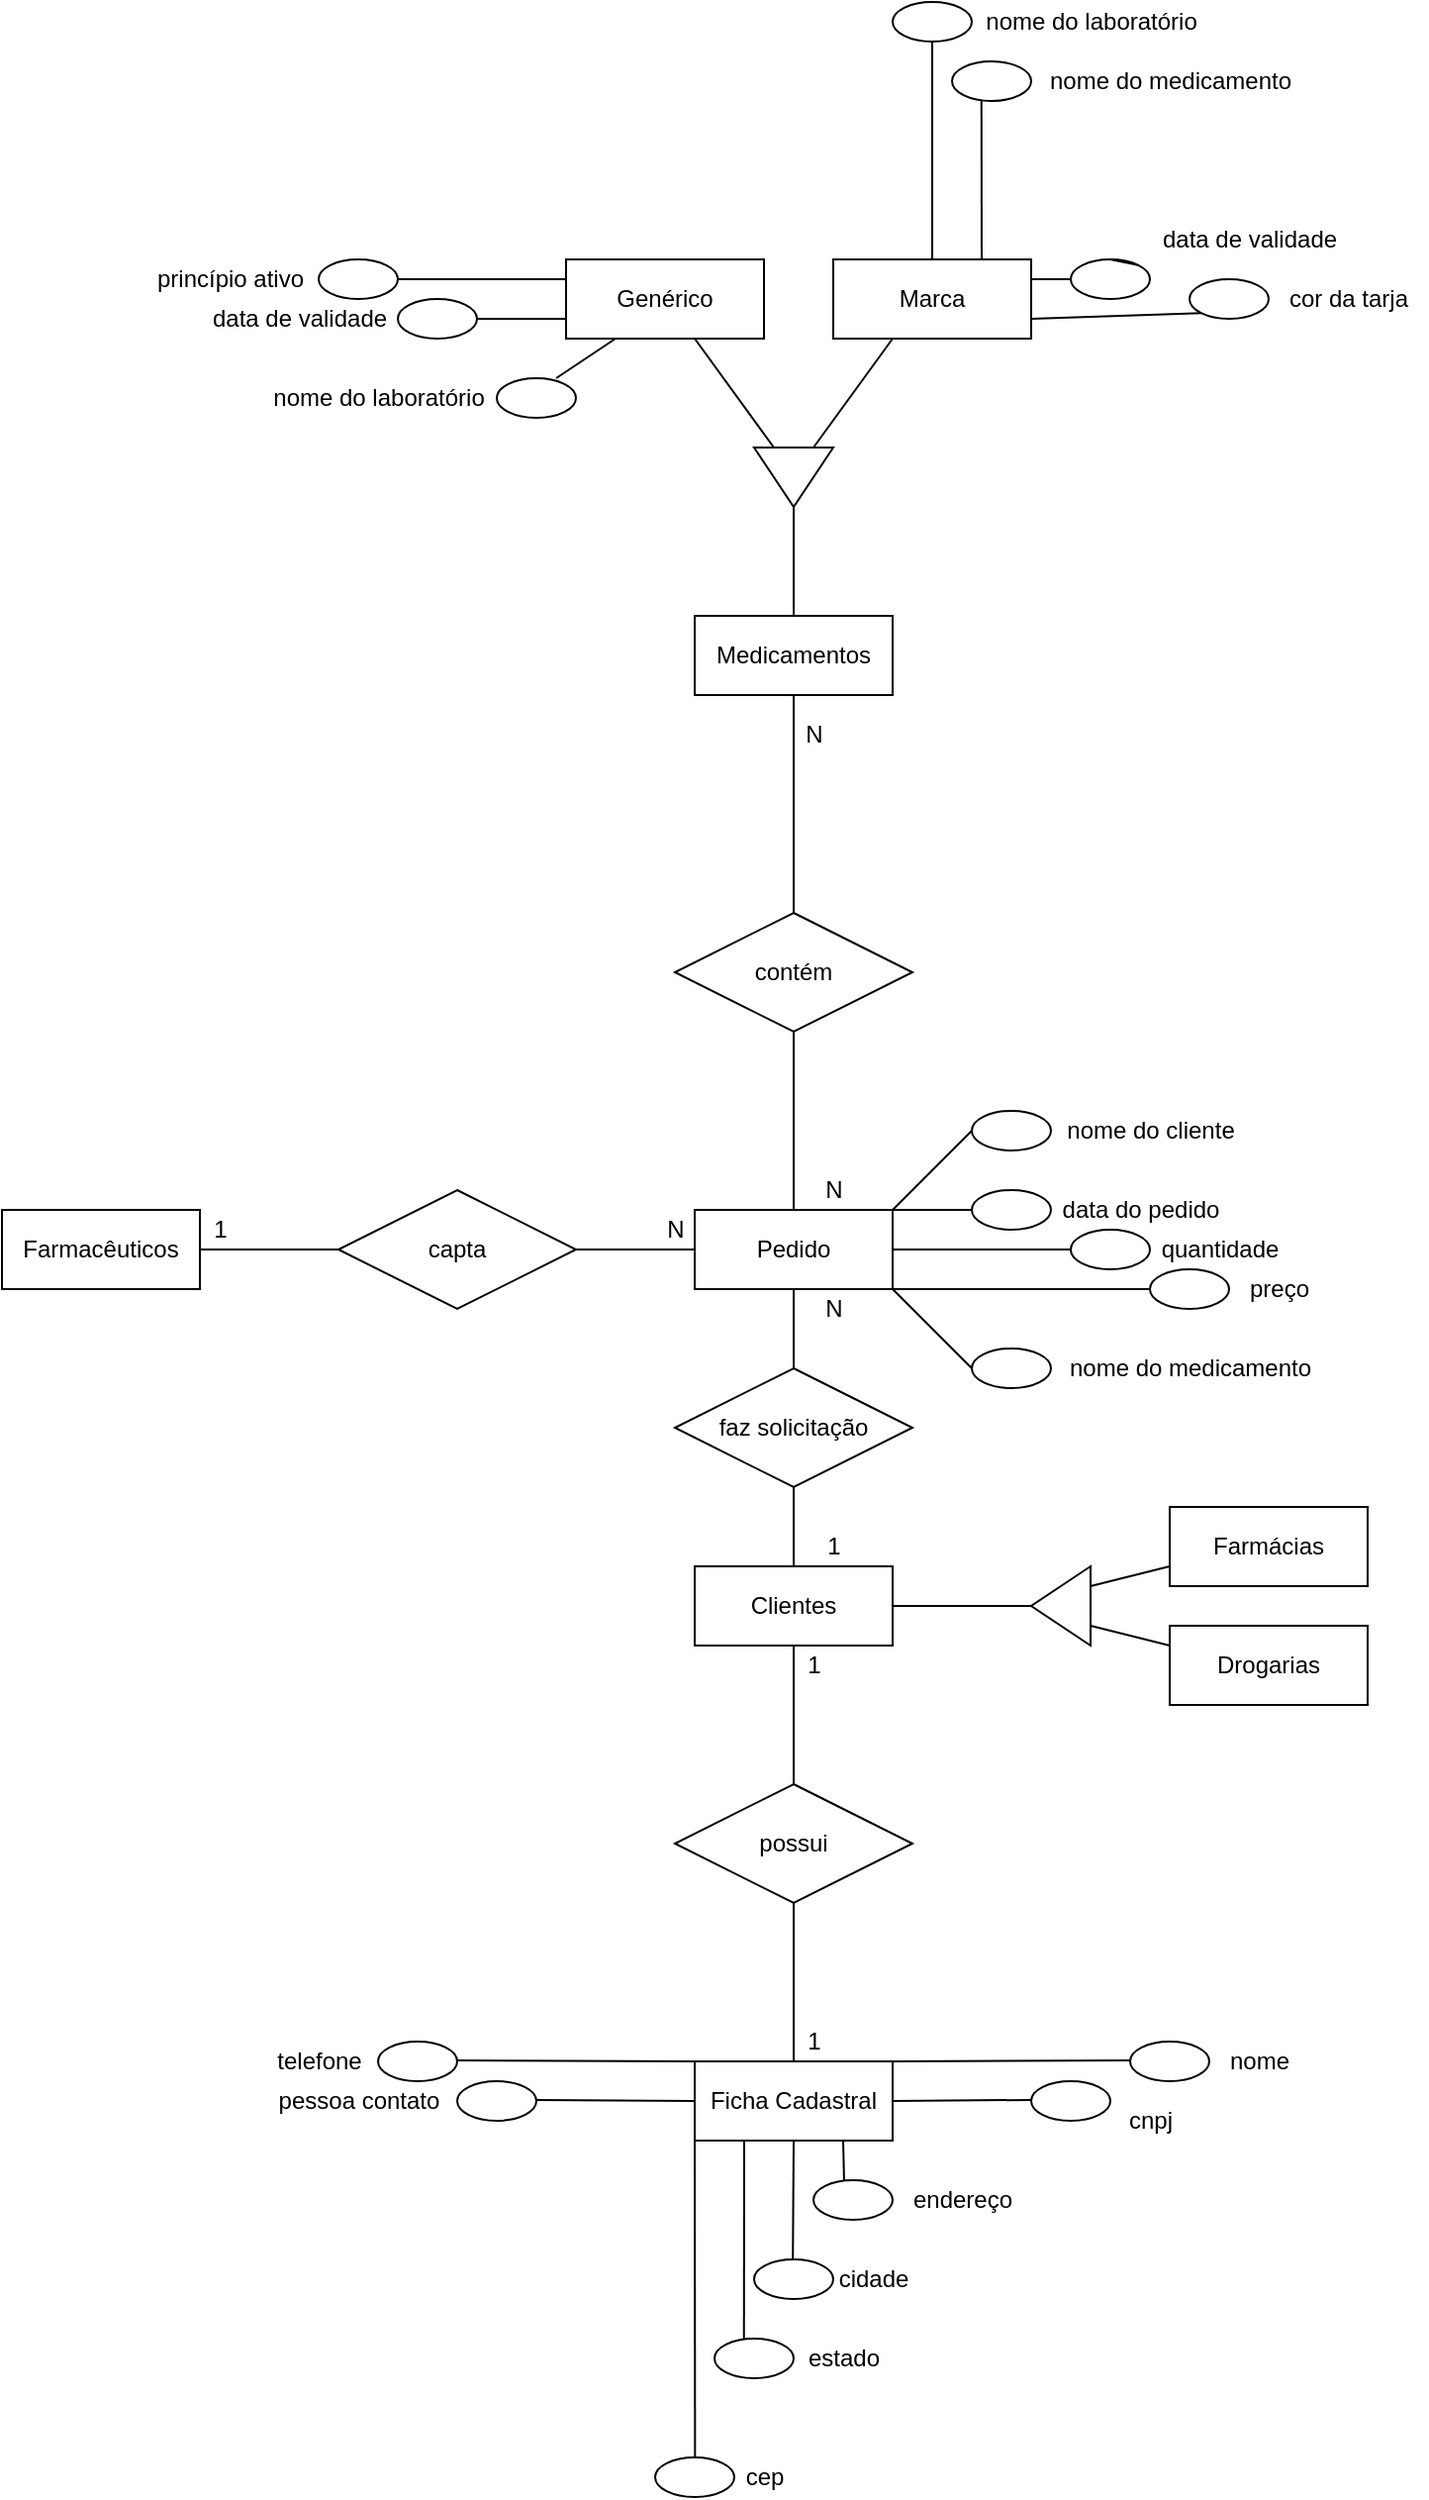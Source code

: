 <mxfile version="15.3.2" type="github">
  <diagram id="R2lEEEUBdFMjLlhIrx00" name="Page-1">
    <mxGraphModel dx="868" dy="1582" grid="1" gridSize="10" guides="1" tooltips="1" connect="1" arrows="1" fold="1" page="1" pageScale="1" pageWidth="850" pageHeight="1100" math="0" shadow="0" extFonts="Permanent Marker^https://fonts.googleapis.com/css?family=Permanent+Marker">
      <root>
        <mxCell id="0" />
        <mxCell id="1" parent="0" />
        <mxCell id="SL9Pmq_FGMzBkLCpXPil-29" style="edgeStyle=none;rounded=0;orthogonalLoop=1;jettySize=auto;html=1;exitX=1;exitY=0.5;exitDx=0;exitDy=0;entryX=0;entryY=0.5;entryDx=0;entryDy=0;endArrow=none;endFill=0;" edge="1" parent="1" source="SL9Pmq_FGMzBkLCpXPil-5" target="SL9Pmq_FGMzBkLCpXPil-28">
          <mxGeometry relative="1" as="geometry" />
        </mxCell>
        <mxCell id="SL9Pmq_FGMzBkLCpXPil-5" value="Farmacêuticos" style="whiteSpace=wrap;html=1;align=center;" vertex="1" parent="1">
          <mxGeometry x="140" y="-140" width="100" height="40" as="geometry" />
        </mxCell>
        <mxCell id="SL9Pmq_FGMzBkLCpXPil-11" style="edgeStyle=orthogonalEdgeStyle;rounded=0;orthogonalLoop=1;jettySize=auto;html=1;exitX=1;exitY=0.5;exitDx=0;exitDy=0;entryX=1;entryY=0.5;entryDx=0;entryDy=0;endArrow=none;endFill=0;" edge="1" parent="1" source="SL9Pmq_FGMzBkLCpXPil-6" target="SL9Pmq_FGMzBkLCpXPil-10">
          <mxGeometry relative="1" as="geometry" />
        </mxCell>
        <mxCell id="SL9Pmq_FGMzBkLCpXPil-22" style="edgeStyle=none;rounded=0;orthogonalLoop=1;jettySize=auto;html=1;exitX=0.5;exitY=1;exitDx=0;exitDy=0;entryX=0.5;entryY=0;entryDx=0;entryDy=0;endArrow=none;endFill=0;" edge="1" parent="1" source="SL9Pmq_FGMzBkLCpXPil-6" target="SL9Pmq_FGMzBkLCpXPil-20">
          <mxGeometry relative="1" as="geometry" />
        </mxCell>
        <mxCell id="SL9Pmq_FGMzBkLCpXPil-6" value="Clientes" style="whiteSpace=wrap;html=1;align=center;" vertex="1" parent="1">
          <mxGeometry x="490" y="40" width="100" height="40" as="geometry" />
        </mxCell>
        <mxCell id="SL9Pmq_FGMzBkLCpXPil-15" style="rounded=0;orthogonalLoop=1;jettySize=auto;html=1;exitX=0;exitY=0.75;exitDx=0;exitDy=0;entryX=0;entryY=0.75;entryDx=0;entryDy=0;endArrow=none;endFill=0;" edge="1" parent="1" source="SL9Pmq_FGMzBkLCpXPil-10" target="SL9Pmq_FGMzBkLCpXPil-12">
          <mxGeometry relative="1" as="geometry" />
        </mxCell>
        <mxCell id="SL9Pmq_FGMzBkLCpXPil-17" style="edgeStyle=none;rounded=0;orthogonalLoop=1;jettySize=auto;html=1;exitX=0;exitY=0.25;exitDx=0;exitDy=0;entryX=0;entryY=0.25;entryDx=0;entryDy=0;endArrow=none;endFill=0;" edge="1" parent="1" source="SL9Pmq_FGMzBkLCpXPil-10" target="SL9Pmq_FGMzBkLCpXPil-13">
          <mxGeometry relative="1" as="geometry" />
        </mxCell>
        <mxCell id="SL9Pmq_FGMzBkLCpXPil-10" value="" style="triangle;whiteSpace=wrap;html=1;direction=west;" vertex="1" parent="1">
          <mxGeometry x="660" y="40" width="30" height="40" as="geometry" />
        </mxCell>
        <mxCell id="SL9Pmq_FGMzBkLCpXPil-12" value="Farmácias" style="whiteSpace=wrap;html=1;align=center;" vertex="1" parent="1">
          <mxGeometry x="730" y="10" width="100" height="40" as="geometry" />
        </mxCell>
        <mxCell id="SL9Pmq_FGMzBkLCpXPil-13" value="Drogarias" style="whiteSpace=wrap;html=1;align=center;" vertex="1" parent="1">
          <mxGeometry x="730" y="70" width="100" height="40" as="geometry" />
        </mxCell>
        <mxCell id="SL9Pmq_FGMzBkLCpXPil-23" style="edgeStyle=none;rounded=0;orthogonalLoop=1;jettySize=auto;html=1;exitX=0.5;exitY=1;exitDx=0;exitDy=0;entryX=0.5;entryY=0;entryDx=0;entryDy=0;endArrow=none;endFill=0;" edge="1" parent="1" source="SL9Pmq_FGMzBkLCpXPil-20" target="SL9Pmq_FGMzBkLCpXPil-21">
          <mxGeometry relative="1" as="geometry" />
        </mxCell>
        <mxCell id="SL9Pmq_FGMzBkLCpXPil-20" value="possui" style="shape=rhombus;perimeter=rhombusPerimeter;whiteSpace=wrap;html=1;align=center;" vertex="1" parent="1">
          <mxGeometry x="480" y="150" width="120" height="60" as="geometry" />
        </mxCell>
        <mxCell id="SL9Pmq_FGMzBkLCpXPil-44" style="edgeStyle=none;rounded=0;orthogonalLoop=1;jettySize=auto;html=1;exitX=0.25;exitY=1;exitDx=0;exitDy=0;endArrow=none;endFill=0;" edge="1" parent="1" source="SL9Pmq_FGMzBkLCpXPil-21">
          <mxGeometry relative="1" as="geometry">
            <mxPoint x="514.882" y="430" as="targetPoint" />
          </mxGeometry>
        </mxCell>
        <mxCell id="SL9Pmq_FGMzBkLCpXPil-45" style="edgeStyle=none;rounded=0;orthogonalLoop=1;jettySize=auto;html=1;exitX=0.5;exitY=1;exitDx=0;exitDy=0;endArrow=none;endFill=0;" edge="1" parent="1" source="SL9Pmq_FGMzBkLCpXPil-21">
          <mxGeometry relative="1" as="geometry">
            <mxPoint x="539.588" y="390" as="targetPoint" />
          </mxGeometry>
        </mxCell>
        <mxCell id="SL9Pmq_FGMzBkLCpXPil-46" style="edgeStyle=none;rounded=0;orthogonalLoop=1;jettySize=auto;html=1;exitX=0.75;exitY=1;exitDx=0;exitDy=0;endArrow=none;endFill=0;" edge="1" parent="1" source="SL9Pmq_FGMzBkLCpXPil-21">
          <mxGeometry relative="1" as="geometry">
            <mxPoint x="565.471" y="350" as="targetPoint" />
          </mxGeometry>
        </mxCell>
        <mxCell id="SL9Pmq_FGMzBkLCpXPil-47" style="edgeStyle=none;rounded=0;orthogonalLoop=1;jettySize=auto;html=1;exitX=0;exitY=1;exitDx=0;exitDy=0;endArrow=none;endFill=0;" edge="1" parent="1" source="SL9Pmq_FGMzBkLCpXPil-21">
          <mxGeometry relative="1" as="geometry">
            <mxPoint x="490.176" y="490" as="targetPoint" />
          </mxGeometry>
        </mxCell>
        <mxCell id="SL9Pmq_FGMzBkLCpXPil-48" style="edgeStyle=none;rounded=0;orthogonalLoop=1;jettySize=auto;html=1;exitX=1;exitY=0;exitDx=0;exitDy=0;endArrow=none;endFill=0;" edge="1" parent="1" source="SL9Pmq_FGMzBkLCpXPil-21">
          <mxGeometry relative="1" as="geometry">
            <mxPoint x="710" y="289.471" as="targetPoint" />
          </mxGeometry>
        </mxCell>
        <mxCell id="SL9Pmq_FGMzBkLCpXPil-49" style="edgeStyle=none;rounded=0;orthogonalLoop=1;jettySize=auto;html=1;exitX=1;exitY=0.5;exitDx=0;exitDy=0;endArrow=none;endFill=0;" edge="1" parent="1" source="SL9Pmq_FGMzBkLCpXPil-21">
          <mxGeometry relative="1" as="geometry">
            <mxPoint x="660" y="309.471" as="targetPoint" />
          </mxGeometry>
        </mxCell>
        <mxCell id="SL9Pmq_FGMzBkLCpXPil-50" style="edgeStyle=none;rounded=0;orthogonalLoop=1;jettySize=auto;html=1;exitX=0;exitY=0;exitDx=0;exitDy=0;endArrow=none;endFill=0;" edge="1" parent="1" source="SL9Pmq_FGMzBkLCpXPil-21">
          <mxGeometry relative="1" as="geometry">
            <mxPoint x="370" y="289.471" as="targetPoint" />
          </mxGeometry>
        </mxCell>
        <mxCell id="SL9Pmq_FGMzBkLCpXPil-51" style="edgeStyle=none;rounded=0;orthogonalLoop=1;jettySize=auto;html=1;exitX=0;exitY=0.5;exitDx=0;exitDy=0;endArrow=none;endFill=0;" edge="1" parent="1" source="SL9Pmq_FGMzBkLCpXPil-21">
          <mxGeometry relative="1" as="geometry">
            <mxPoint x="410" y="309.471" as="targetPoint" />
          </mxGeometry>
        </mxCell>
        <mxCell id="SL9Pmq_FGMzBkLCpXPil-21" value="Ficha Cadastral" style="whiteSpace=wrap;html=1;align=center;" vertex="1" parent="1">
          <mxGeometry x="490" y="290" width="100" height="40" as="geometry" />
        </mxCell>
        <mxCell id="SL9Pmq_FGMzBkLCpXPil-24" value="1" style="text;html=1;align=center;verticalAlign=middle;resizable=0;points=[];autosize=1;strokeColor=none;fillColor=none;" vertex="1" parent="1">
          <mxGeometry x="540" y="80" width="20" height="20" as="geometry" />
        </mxCell>
        <mxCell id="SL9Pmq_FGMzBkLCpXPil-25" value="1" style="text;html=1;align=center;verticalAlign=middle;resizable=0;points=[];autosize=1;strokeColor=none;fillColor=none;" vertex="1" parent="1">
          <mxGeometry x="540" y="270" width="20" height="20" as="geometry" />
        </mxCell>
        <mxCell id="SL9Pmq_FGMzBkLCpXPil-72" style="edgeStyle=none;rounded=0;orthogonalLoop=1;jettySize=auto;html=1;exitX=1;exitY=0;exitDx=0;exitDy=0;endArrow=none;endFill=0;" edge="1" parent="1" source="SL9Pmq_FGMzBkLCpXPil-26">
          <mxGeometry relative="1" as="geometry">
            <mxPoint x="630" y="-139.941" as="targetPoint" />
          </mxGeometry>
        </mxCell>
        <mxCell id="SL9Pmq_FGMzBkLCpXPil-73" style="edgeStyle=none;rounded=0;orthogonalLoop=1;jettySize=auto;html=1;exitX=1;exitY=0.5;exitDx=0;exitDy=0;endArrow=none;endFill=0;" edge="1" parent="1" source="SL9Pmq_FGMzBkLCpXPil-26">
          <mxGeometry relative="1" as="geometry">
            <mxPoint x="680" y="-119.941" as="targetPoint" />
          </mxGeometry>
        </mxCell>
        <mxCell id="SL9Pmq_FGMzBkLCpXPil-74" style="edgeStyle=none;rounded=0;orthogonalLoop=1;jettySize=auto;html=1;exitX=1;exitY=1;exitDx=0;exitDy=0;endArrow=none;endFill=0;" edge="1" parent="1" source="SL9Pmq_FGMzBkLCpXPil-26">
          <mxGeometry relative="1" as="geometry">
            <mxPoint x="720" y="-99.941" as="targetPoint" />
          </mxGeometry>
        </mxCell>
        <mxCell id="SL9Pmq_FGMzBkLCpXPil-75" style="edgeStyle=none;rounded=0;orthogonalLoop=1;jettySize=auto;html=1;exitX=1;exitY=0;exitDx=0;exitDy=0;endArrow=none;endFill=0;" edge="1" parent="1" source="SL9Pmq_FGMzBkLCpXPil-26">
          <mxGeometry relative="1" as="geometry">
            <mxPoint x="630" y="-180" as="targetPoint" />
          </mxGeometry>
        </mxCell>
        <mxCell id="SL9Pmq_FGMzBkLCpXPil-76" style="edgeStyle=none;rounded=0;orthogonalLoop=1;jettySize=auto;html=1;exitX=1;exitY=1;exitDx=0;exitDy=0;endArrow=none;endFill=0;" edge="1" parent="1" source="SL9Pmq_FGMzBkLCpXPil-26">
          <mxGeometry relative="1" as="geometry">
            <mxPoint x="630" y="-60" as="targetPoint" />
          </mxGeometry>
        </mxCell>
        <mxCell id="SL9Pmq_FGMzBkLCpXPil-26" value="Pedido" style="whiteSpace=wrap;html=1;align=center;" vertex="1" parent="1">
          <mxGeometry x="490" y="-140" width="100" height="40" as="geometry" />
        </mxCell>
        <mxCell id="SL9Pmq_FGMzBkLCpXPil-33" style="edgeStyle=none;rounded=0;orthogonalLoop=1;jettySize=auto;html=1;exitX=0.5;exitY=0;exitDx=0;exitDy=0;entryX=0.5;entryY=1;entryDx=0;entryDy=0;endArrow=none;endFill=0;" edge="1" parent="1" source="SL9Pmq_FGMzBkLCpXPil-27" target="SL9Pmq_FGMzBkLCpXPil-26">
          <mxGeometry relative="1" as="geometry" />
        </mxCell>
        <mxCell id="SL9Pmq_FGMzBkLCpXPil-34" style="edgeStyle=none;rounded=0;orthogonalLoop=1;jettySize=auto;html=1;exitX=0.5;exitY=1;exitDx=0;exitDy=0;entryX=0.5;entryY=0;entryDx=0;entryDy=0;endArrow=none;endFill=0;" edge="1" parent="1" source="SL9Pmq_FGMzBkLCpXPil-27" target="SL9Pmq_FGMzBkLCpXPil-6">
          <mxGeometry relative="1" as="geometry" />
        </mxCell>
        <mxCell id="SL9Pmq_FGMzBkLCpXPil-27" value="faz solicitação" style="shape=rhombus;perimeter=rhombusPerimeter;whiteSpace=wrap;html=1;align=center;" vertex="1" parent="1">
          <mxGeometry x="480" y="-60" width="120" height="60" as="geometry" />
        </mxCell>
        <mxCell id="SL9Pmq_FGMzBkLCpXPil-30" style="edgeStyle=none;rounded=0;orthogonalLoop=1;jettySize=auto;html=1;exitX=1;exitY=0.5;exitDx=0;exitDy=0;entryX=0;entryY=0.5;entryDx=0;entryDy=0;endArrow=none;endFill=0;" edge="1" parent="1" source="SL9Pmq_FGMzBkLCpXPil-28" target="SL9Pmq_FGMzBkLCpXPil-26">
          <mxGeometry relative="1" as="geometry" />
        </mxCell>
        <mxCell id="SL9Pmq_FGMzBkLCpXPil-28" value="capta" style="shape=rhombus;perimeter=rhombusPerimeter;whiteSpace=wrap;html=1;align=center;" vertex="1" parent="1">
          <mxGeometry x="310" y="-150" width="120" height="60" as="geometry" />
        </mxCell>
        <mxCell id="SL9Pmq_FGMzBkLCpXPil-31" value="1" style="text;html=1;align=center;verticalAlign=middle;resizable=0;points=[];autosize=1;strokeColor=none;fillColor=none;" vertex="1" parent="1">
          <mxGeometry x="240" y="-140" width="20" height="20" as="geometry" />
        </mxCell>
        <mxCell id="SL9Pmq_FGMzBkLCpXPil-32" value="N" style="text;html=1;align=center;verticalAlign=middle;resizable=0;points=[];autosize=1;strokeColor=none;fillColor=none;" vertex="1" parent="1">
          <mxGeometry x="470" y="-140" width="20" height="20" as="geometry" />
        </mxCell>
        <mxCell id="SL9Pmq_FGMzBkLCpXPil-35" value="1" style="text;html=1;align=center;verticalAlign=middle;resizable=0;points=[];autosize=1;strokeColor=none;fillColor=none;" vertex="1" parent="1">
          <mxGeometry x="550" y="20" width="20" height="20" as="geometry" />
        </mxCell>
        <mxCell id="SL9Pmq_FGMzBkLCpXPil-36" value="N" style="text;html=1;align=center;verticalAlign=middle;resizable=0;points=[];autosize=1;strokeColor=none;fillColor=none;" vertex="1" parent="1">
          <mxGeometry x="550" y="-100" width="20" height="20" as="geometry" />
        </mxCell>
        <mxCell id="SL9Pmq_FGMzBkLCpXPil-40" style="edgeStyle=none;rounded=0;orthogonalLoop=1;jettySize=auto;html=1;exitX=0.5;exitY=1;exitDx=0;exitDy=0;entryX=0.5;entryY=0;entryDx=0;entryDy=0;endArrow=none;endFill=0;" edge="1" parent="1" source="SL9Pmq_FGMzBkLCpXPil-37" target="SL9Pmq_FGMzBkLCpXPil-26">
          <mxGeometry relative="1" as="geometry" />
        </mxCell>
        <mxCell id="SL9Pmq_FGMzBkLCpXPil-37" value="contém" style="shape=rhombus;perimeter=rhombusPerimeter;whiteSpace=wrap;html=1;align=center;" vertex="1" parent="1">
          <mxGeometry x="480" y="-290" width="120" height="60" as="geometry" />
        </mxCell>
        <mxCell id="SL9Pmq_FGMzBkLCpXPil-41" style="edgeStyle=none;rounded=0;orthogonalLoop=1;jettySize=auto;html=1;exitX=0.5;exitY=1;exitDx=0;exitDy=0;entryX=0.5;entryY=0;entryDx=0;entryDy=0;endArrow=none;endFill=0;" edge="1" parent="1" source="SL9Pmq_FGMzBkLCpXPil-38" target="SL9Pmq_FGMzBkLCpXPil-37">
          <mxGeometry relative="1" as="geometry" />
        </mxCell>
        <mxCell id="SL9Pmq_FGMzBkLCpXPil-38" value="Medicamentos" style="whiteSpace=wrap;html=1;align=center;" vertex="1" parent="1">
          <mxGeometry x="490" y="-440" width="100" height="40" as="geometry" />
        </mxCell>
        <mxCell id="SL9Pmq_FGMzBkLCpXPil-39" style="edgeStyle=none;rounded=0;orthogonalLoop=1;jettySize=auto;html=1;exitX=0.5;exitY=0;exitDx=0;exitDy=0;endArrow=none;endFill=0;" edge="1" parent="1" source="SL9Pmq_FGMzBkLCpXPil-38" target="SL9Pmq_FGMzBkLCpXPil-38">
          <mxGeometry relative="1" as="geometry" />
        </mxCell>
        <mxCell id="SL9Pmq_FGMzBkLCpXPil-42" value="N" style="text;html=1;align=center;verticalAlign=middle;resizable=0;points=[];autosize=1;strokeColor=none;fillColor=none;" vertex="1" parent="1">
          <mxGeometry x="550" y="-160" width="20" height="20" as="geometry" />
        </mxCell>
        <mxCell id="SL9Pmq_FGMzBkLCpXPil-43" value="N" style="text;html=1;align=center;verticalAlign=middle;resizable=0;points=[];autosize=1;strokeColor=none;fillColor=none;" vertex="1" parent="1">
          <mxGeometry x="540" y="-390" width="20" height="20" as="geometry" />
        </mxCell>
        <mxCell id="SL9Pmq_FGMzBkLCpXPil-52" value="" style="ellipse;whiteSpace=wrap;html=1;align=center;" vertex="1" parent="1">
          <mxGeometry x="300" y="-620" width="40" height="20" as="geometry" />
        </mxCell>
        <mxCell id="SL9Pmq_FGMzBkLCpXPil-53" value="" style="ellipse;whiteSpace=wrap;html=1;align=center;" vertex="1" parent="1">
          <mxGeometry x="550" y="350" width="40" height="20" as="geometry" />
        </mxCell>
        <mxCell id="SL9Pmq_FGMzBkLCpXPil-54" value="" style="ellipse;whiteSpace=wrap;html=1;align=center;" vertex="1" parent="1">
          <mxGeometry x="520" y="390" width="40" height="20" as="geometry" />
        </mxCell>
        <mxCell id="SL9Pmq_FGMzBkLCpXPil-55" value="" style="ellipse;whiteSpace=wrap;html=1;align=center;" vertex="1" parent="1">
          <mxGeometry x="500" y="430" width="40" height="20" as="geometry" />
        </mxCell>
        <mxCell id="SL9Pmq_FGMzBkLCpXPil-56" value="" style="ellipse;whiteSpace=wrap;html=1;align=center;" vertex="1" parent="1">
          <mxGeometry x="470" y="490" width="40" height="20" as="geometry" />
        </mxCell>
        <mxCell id="SL9Pmq_FGMzBkLCpXPil-57" value="" style="ellipse;whiteSpace=wrap;html=1;align=center;" vertex="1" parent="1">
          <mxGeometry x="370" y="300" width="40" height="20" as="geometry" />
        </mxCell>
        <mxCell id="SL9Pmq_FGMzBkLCpXPil-58" value="" style="ellipse;whiteSpace=wrap;html=1;align=center;" vertex="1" parent="1">
          <mxGeometry x="710" y="280" width="40" height="20" as="geometry" />
        </mxCell>
        <mxCell id="SL9Pmq_FGMzBkLCpXPil-59" value="" style="ellipse;whiteSpace=wrap;html=1;align=center;" vertex="1" parent="1">
          <mxGeometry x="660" y="300" width="40" height="20" as="geometry" />
        </mxCell>
        <mxCell id="SL9Pmq_FGMzBkLCpXPil-60" value="" style="ellipse;whiteSpace=wrap;html=1;align=center;" vertex="1" parent="1">
          <mxGeometry x="720" y="-110" width="40" height="20" as="geometry" />
        </mxCell>
        <mxCell id="SL9Pmq_FGMzBkLCpXPil-61" value="" style="ellipse;whiteSpace=wrap;html=1;align=center;" vertex="1" parent="1">
          <mxGeometry x="630" y="-190" width="40" height="20" as="geometry" />
        </mxCell>
        <mxCell id="SL9Pmq_FGMzBkLCpXPil-62" value="" style="ellipse;whiteSpace=wrap;html=1;align=center;" vertex="1" parent="1">
          <mxGeometry x="330" y="280" width="40" height="20" as="geometry" />
        </mxCell>
        <mxCell id="SL9Pmq_FGMzBkLCpXPil-64" value="nome" style="text;html=1;align=center;verticalAlign=middle;resizable=0;points=[];autosize=1;strokeColor=none;fillColor=none;" vertex="1" parent="1">
          <mxGeometry x="750" y="280" width="50" height="20" as="geometry" />
        </mxCell>
        <mxCell id="SL9Pmq_FGMzBkLCpXPil-65" value="cnpj" style="text;html=1;align=center;verticalAlign=middle;resizable=0;points=[];autosize=1;strokeColor=none;fillColor=none;" vertex="1" parent="1">
          <mxGeometry x="700" y="310" width="40" height="20" as="geometry" />
        </mxCell>
        <mxCell id="SL9Pmq_FGMzBkLCpXPil-66" value="endereço" style="text;html=1;align=center;verticalAlign=middle;resizable=0;points=[];autosize=1;strokeColor=none;fillColor=none;" vertex="1" parent="1">
          <mxGeometry x="590" y="350" width="70" height="20" as="geometry" />
        </mxCell>
        <mxCell id="SL9Pmq_FGMzBkLCpXPil-67" value="cidade" style="text;html=1;align=center;verticalAlign=middle;resizable=0;points=[];autosize=1;strokeColor=none;fillColor=none;" vertex="1" parent="1">
          <mxGeometry x="555" y="390" width="50" height="20" as="geometry" />
        </mxCell>
        <mxCell id="SL9Pmq_FGMzBkLCpXPil-68" value="estado" style="text;html=1;align=center;verticalAlign=middle;resizable=0;points=[];autosize=1;strokeColor=none;fillColor=none;" vertex="1" parent="1">
          <mxGeometry x="540" y="430" width="50" height="20" as="geometry" />
        </mxCell>
        <mxCell id="SL9Pmq_FGMzBkLCpXPil-69" value="cep" style="text;html=1;align=center;verticalAlign=middle;resizable=0;points=[];autosize=1;strokeColor=none;fillColor=none;" vertex="1" parent="1">
          <mxGeometry x="510" y="490" width="30" height="20" as="geometry" />
        </mxCell>
        <mxCell id="SL9Pmq_FGMzBkLCpXPil-70" value="telefone" style="text;html=1;align=center;verticalAlign=middle;resizable=0;points=[];autosize=1;strokeColor=none;fillColor=none;" vertex="1" parent="1">
          <mxGeometry x="270" y="280" width="60" height="20" as="geometry" />
        </mxCell>
        <mxCell id="SL9Pmq_FGMzBkLCpXPil-71" value="pessoa contato" style="text;html=1;align=center;verticalAlign=middle;resizable=0;points=[];autosize=1;strokeColor=none;fillColor=none;" vertex="1" parent="1">
          <mxGeometry x="270" y="300" width="100" height="20" as="geometry" />
        </mxCell>
        <mxCell id="SL9Pmq_FGMzBkLCpXPil-77" value="" style="ellipse;whiteSpace=wrap;html=1;align=center;" vertex="1" parent="1">
          <mxGeometry x="630" y="-70" width="40" height="20" as="geometry" />
        </mxCell>
        <mxCell id="SL9Pmq_FGMzBkLCpXPil-78" value="" style="ellipse;whiteSpace=wrap;html=1;align=center;" vertex="1" parent="1">
          <mxGeometry x="680" y="-130" width="40" height="20" as="geometry" />
        </mxCell>
        <mxCell id="SL9Pmq_FGMzBkLCpXPil-79" value="" style="ellipse;whiteSpace=wrap;html=1;align=center;" vertex="1" parent="1">
          <mxGeometry x="630" y="-150" width="40" height="20" as="geometry" />
        </mxCell>
        <mxCell id="SL9Pmq_FGMzBkLCpXPil-80" value="preço" style="text;html=1;align=center;verticalAlign=middle;resizable=0;points=[];autosize=1;strokeColor=none;fillColor=none;" vertex="1" parent="1">
          <mxGeometry x="760" y="-110" width="50" height="20" as="geometry" />
        </mxCell>
        <mxCell id="SL9Pmq_FGMzBkLCpXPil-81" value="quantidade" style="text;html=1;align=center;verticalAlign=middle;resizable=0;points=[];autosize=1;strokeColor=none;fillColor=none;" vertex="1" parent="1">
          <mxGeometry x="720" y="-130" width="70" height="20" as="geometry" />
        </mxCell>
        <mxCell id="SL9Pmq_FGMzBkLCpXPil-82" value="nome do medicamento" style="text;html=1;align=center;verticalAlign=middle;resizable=0;points=[];autosize=1;strokeColor=none;fillColor=none;" vertex="1" parent="1">
          <mxGeometry x="670" y="-70" width="140" height="20" as="geometry" />
        </mxCell>
        <mxCell id="SL9Pmq_FGMzBkLCpXPil-83" value="nome do cliente" style="text;html=1;align=center;verticalAlign=middle;resizable=0;points=[];autosize=1;strokeColor=none;fillColor=none;" vertex="1" parent="1">
          <mxGeometry x="670" y="-190" width="100" height="20" as="geometry" />
        </mxCell>
        <mxCell id="SL9Pmq_FGMzBkLCpXPil-84" value="data do pedido" style="text;html=1;align=center;verticalAlign=middle;resizable=0;points=[];autosize=1;strokeColor=none;fillColor=none;" vertex="1" parent="1">
          <mxGeometry x="670" y="-150" width="90" height="20" as="geometry" />
        </mxCell>
        <mxCell id="SL9Pmq_FGMzBkLCpXPil-86" style="edgeStyle=none;rounded=0;orthogonalLoop=1;jettySize=auto;html=1;exitX=1;exitY=0.5;exitDx=0;exitDy=0;entryX=0.5;entryY=0;entryDx=0;entryDy=0;endArrow=none;endFill=0;" edge="1" parent="1" source="SL9Pmq_FGMzBkLCpXPil-85" target="SL9Pmq_FGMzBkLCpXPil-38">
          <mxGeometry relative="1" as="geometry" />
        </mxCell>
        <mxCell id="SL9Pmq_FGMzBkLCpXPil-88" style="edgeStyle=none;rounded=0;orthogonalLoop=1;jettySize=auto;html=1;exitX=0;exitY=0.25;exitDx=0;exitDy=0;endArrow=none;endFill=0;" edge="1" parent="1" source="SL9Pmq_FGMzBkLCpXPil-85">
          <mxGeometry relative="1" as="geometry">
            <mxPoint x="590" y="-580" as="targetPoint" />
          </mxGeometry>
        </mxCell>
        <mxCell id="SL9Pmq_FGMzBkLCpXPil-89" style="edgeStyle=none;rounded=0;orthogonalLoop=1;jettySize=auto;html=1;exitX=0;exitY=0.75;exitDx=0;exitDy=0;endArrow=none;endFill=0;" edge="1" parent="1" source="SL9Pmq_FGMzBkLCpXPil-85">
          <mxGeometry relative="1" as="geometry">
            <mxPoint x="490" y="-580" as="targetPoint" />
          </mxGeometry>
        </mxCell>
        <mxCell id="SL9Pmq_FGMzBkLCpXPil-85" value="" style="triangle;whiteSpace=wrap;html=1;direction=south;" vertex="1" parent="1">
          <mxGeometry x="520" y="-525" width="40" height="30" as="geometry" />
        </mxCell>
        <mxCell id="SL9Pmq_FGMzBkLCpXPil-102" style="edgeStyle=none;rounded=0;orthogonalLoop=1;jettySize=auto;html=1;exitX=0;exitY=0.25;exitDx=0;exitDy=0;entryX=1;entryY=0.5;entryDx=0;entryDy=0;endArrow=none;endFill=0;" edge="1" parent="1" source="SL9Pmq_FGMzBkLCpXPil-90" target="SL9Pmq_FGMzBkLCpXPil-52">
          <mxGeometry relative="1" as="geometry" />
        </mxCell>
        <mxCell id="SL9Pmq_FGMzBkLCpXPil-106" style="edgeStyle=none;rounded=0;orthogonalLoop=1;jettySize=auto;html=1;exitX=0.25;exitY=1;exitDx=0;exitDy=0;endArrow=none;endFill=0;" edge="1" parent="1" source="SL9Pmq_FGMzBkLCpXPil-90">
          <mxGeometry relative="1" as="geometry">
            <mxPoint x="420" y="-560" as="targetPoint" />
          </mxGeometry>
        </mxCell>
        <mxCell id="SL9Pmq_FGMzBkLCpXPil-90" value="Genérico" style="whiteSpace=wrap;html=1;align=center;" vertex="1" parent="1">
          <mxGeometry x="425" y="-620" width="100" height="40" as="geometry" />
        </mxCell>
        <mxCell id="SL9Pmq_FGMzBkLCpXPil-110" style="edgeStyle=none;rounded=0;orthogonalLoop=1;jettySize=auto;html=1;exitX=0.5;exitY=0;exitDx=0;exitDy=0;endArrow=none;endFill=0;" edge="1" parent="1" source="SL9Pmq_FGMzBkLCpXPil-91">
          <mxGeometry relative="1" as="geometry">
            <mxPoint x="610" y="-730" as="targetPoint" />
          </mxGeometry>
        </mxCell>
        <mxCell id="SL9Pmq_FGMzBkLCpXPil-111" style="edgeStyle=none;rounded=0;orthogonalLoop=1;jettySize=auto;html=1;exitX=0.75;exitY=0;exitDx=0;exitDy=0;endArrow=none;endFill=0;" edge="1" parent="1" source="SL9Pmq_FGMzBkLCpXPil-91">
          <mxGeometry relative="1" as="geometry">
            <mxPoint x="634.882" y="-700" as="targetPoint" />
          </mxGeometry>
        </mxCell>
        <mxCell id="SL9Pmq_FGMzBkLCpXPil-113" style="edgeStyle=none;rounded=0;orthogonalLoop=1;jettySize=auto;html=1;exitX=1;exitY=0.75;exitDx=0;exitDy=0;entryX=0;entryY=1;entryDx=0;entryDy=0;endArrow=none;endFill=0;" edge="1" parent="1" source="SL9Pmq_FGMzBkLCpXPil-91" target="SL9Pmq_FGMzBkLCpXPil-94">
          <mxGeometry relative="1" as="geometry" />
        </mxCell>
        <mxCell id="SL9Pmq_FGMzBkLCpXPil-114" style="edgeStyle=none;rounded=0;orthogonalLoop=1;jettySize=auto;html=1;exitX=1;exitY=0.25;exitDx=0;exitDy=0;entryX=0;entryY=0.5;entryDx=0;entryDy=0;endArrow=none;endFill=0;" edge="1" parent="1" source="SL9Pmq_FGMzBkLCpXPil-91" target="SL9Pmq_FGMzBkLCpXPil-98">
          <mxGeometry relative="1" as="geometry" />
        </mxCell>
        <mxCell id="SL9Pmq_FGMzBkLCpXPil-91" value="Marca" style="whiteSpace=wrap;html=1;align=center;" vertex="1" parent="1">
          <mxGeometry x="560" y="-620" width="100" height="40" as="geometry" />
        </mxCell>
        <mxCell id="SL9Pmq_FGMzBkLCpXPil-94" value="" style="ellipse;whiteSpace=wrap;html=1;align=center;" vertex="1" parent="1">
          <mxGeometry x="740" y="-610" width="40" height="20" as="geometry" />
        </mxCell>
        <mxCell id="SL9Pmq_FGMzBkLCpXPil-95" value="" style="ellipse;whiteSpace=wrap;html=1;align=center;" vertex="1" parent="1">
          <mxGeometry x="390" y="-560" width="40" height="20" as="geometry" />
        </mxCell>
        <mxCell id="SL9Pmq_FGMzBkLCpXPil-97" value="" style="ellipse;whiteSpace=wrap;html=1;align=center;" vertex="1" parent="1">
          <mxGeometry x="590" y="-750" width="40" height="20" as="geometry" />
        </mxCell>
        <mxCell id="SL9Pmq_FGMzBkLCpXPil-98" value="" style="ellipse;whiteSpace=wrap;html=1;align=center;" vertex="1" parent="1">
          <mxGeometry x="680" y="-620" width="40" height="20" as="geometry" />
        </mxCell>
        <mxCell id="SL9Pmq_FGMzBkLCpXPil-104" style="edgeStyle=none;rounded=0;orthogonalLoop=1;jettySize=auto;html=1;exitX=1;exitY=0.5;exitDx=0;exitDy=0;entryX=0;entryY=0.75;entryDx=0;entryDy=0;endArrow=none;endFill=0;" edge="1" parent="1" source="SL9Pmq_FGMzBkLCpXPil-99" target="SL9Pmq_FGMzBkLCpXPil-90">
          <mxGeometry relative="1" as="geometry" />
        </mxCell>
        <mxCell id="SL9Pmq_FGMzBkLCpXPil-99" value="" style="ellipse;whiteSpace=wrap;html=1;align=center;" vertex="1" parent="1">
          <mxGeometry x="340" y="-600" width="40" height="20" as="geometry" />
        </mxCell>
        <mxCell id="SL9Pmq_FGMzBkLCpXPil-100" value="" style="ellipse;whiteSpace=wrap;html=1;align=center;" vertex="1" parent="1">
          <mxGeometry x="620" y="-720" width="40" height="20" as="geometry" />
        </mxCell>
        <mxCell id="SL9Pmq_FGMzBkLCpXPil-107" value="princípio ativo" style="text;html=1;align=center;verticalAlign=middle;resizable=0;points=[];autosize=1;strokeColor=none;fillColor=none;" vertex="1" parent="1">
          <mxGeometry x="210" y="-620" width="90" height="20" as="geometry" />
        </mxCell>
        <mxCell id="SL9Pmq_FGMzBkLCpXPil-108" value="data de validade" style="text;html=1;align=center;verticalAlign=middle;resizable=0;points=[];autosize=1;strokeColor=none;fillColor=none;" vertex="1" parent="1">
          <mxGeometry x="240" y="-600" width="100" height="20" as="geometry" />
        </mxCell>
        <mxCell id="SL9Pmq_FGMzBkLCpXPil-109" value="nome do laboratório" style="text;html=1;align=center;verticalAlign=middle;resizable=0;points=[];autosize=1;strokeColor=none;fillColor=none;" vertex="1" parent="1">
          <mxGeometry x="270" y="-560" width="120" height="20" as="geometry" />
        </mxCell>
        <mxCell id="SL9Pmq_FGMzBkLCpXPil-112" style="edgeStyle=none;rounded=0;orthogonalLoop=1;jettySize=auto;html=1;exitX=0.5;exitY=0;exitDx=0;exitDy=0;entryX=1;entryY=0;entryDx=0;entryDy=0;endArrow=none;endFill=0;" edge="1" parent="1" source="SL9Pmq_FGMzBkLCpXPil-98" target="SL9Pmq_FGMzBkLCpXPil-98">
          <mxGeometry relative="1" as="geometry" />
        </mxCell>
        <mxCell id="SL9Pmq_FGMzBkLCpXPil-115" value="nome do medicamento" style="text;html=1;align=center;verticalAlign=middle;resizable=0;points=[];autosize=1;strokeColor=none;fillColor=none;" vertex="1" parent="1">
          <mxGeometry x="660" y="-720" width="140" height="20" as="geometry" />
        </mxCell>
        <mxCell id="SL9Pmq_FGMzBkLCpXPil-116" value="nome do laboratório" style="text;html=1;align=center;verticalAlign=middle;resizable=0;points=[];autosize=1;strokeColor=none;fillColor=none;" vertex="1" parent="1">
          <mxGeometry x="630" y="-750" width="120" height="20" as="geometry" />
        </mxCell>
        <mxCell id="SL9Pmq_FGMzBkLCpXPil-117" value="cor da tarja" style="text;html=1;align=center;verticalAlign=middle;resizable=0;points=[];autosize=1;strokeColor=none;fillColor=none;" vertex="1" parent="1">
          <mxGeometry x="780" y="-610" width="80" height="20" as="geometry" />
        </mxCell>
        <mxCell id="SL9Pmq_FGMzBkLCpXPil-118" value="data de validade" style="text;html=1;align=center;verticalAlign=middle;resizable=0;points=[];autosize=1;strokeColor=none;fillColor=none;" vertex="1" parent="1">
          <mxGeometry x="720" y="-640" width="100" height="20" as="geometry" />
        </mxCell>
      </root>
    </mxGraphModel>
  </diagram>
</mxfile>
